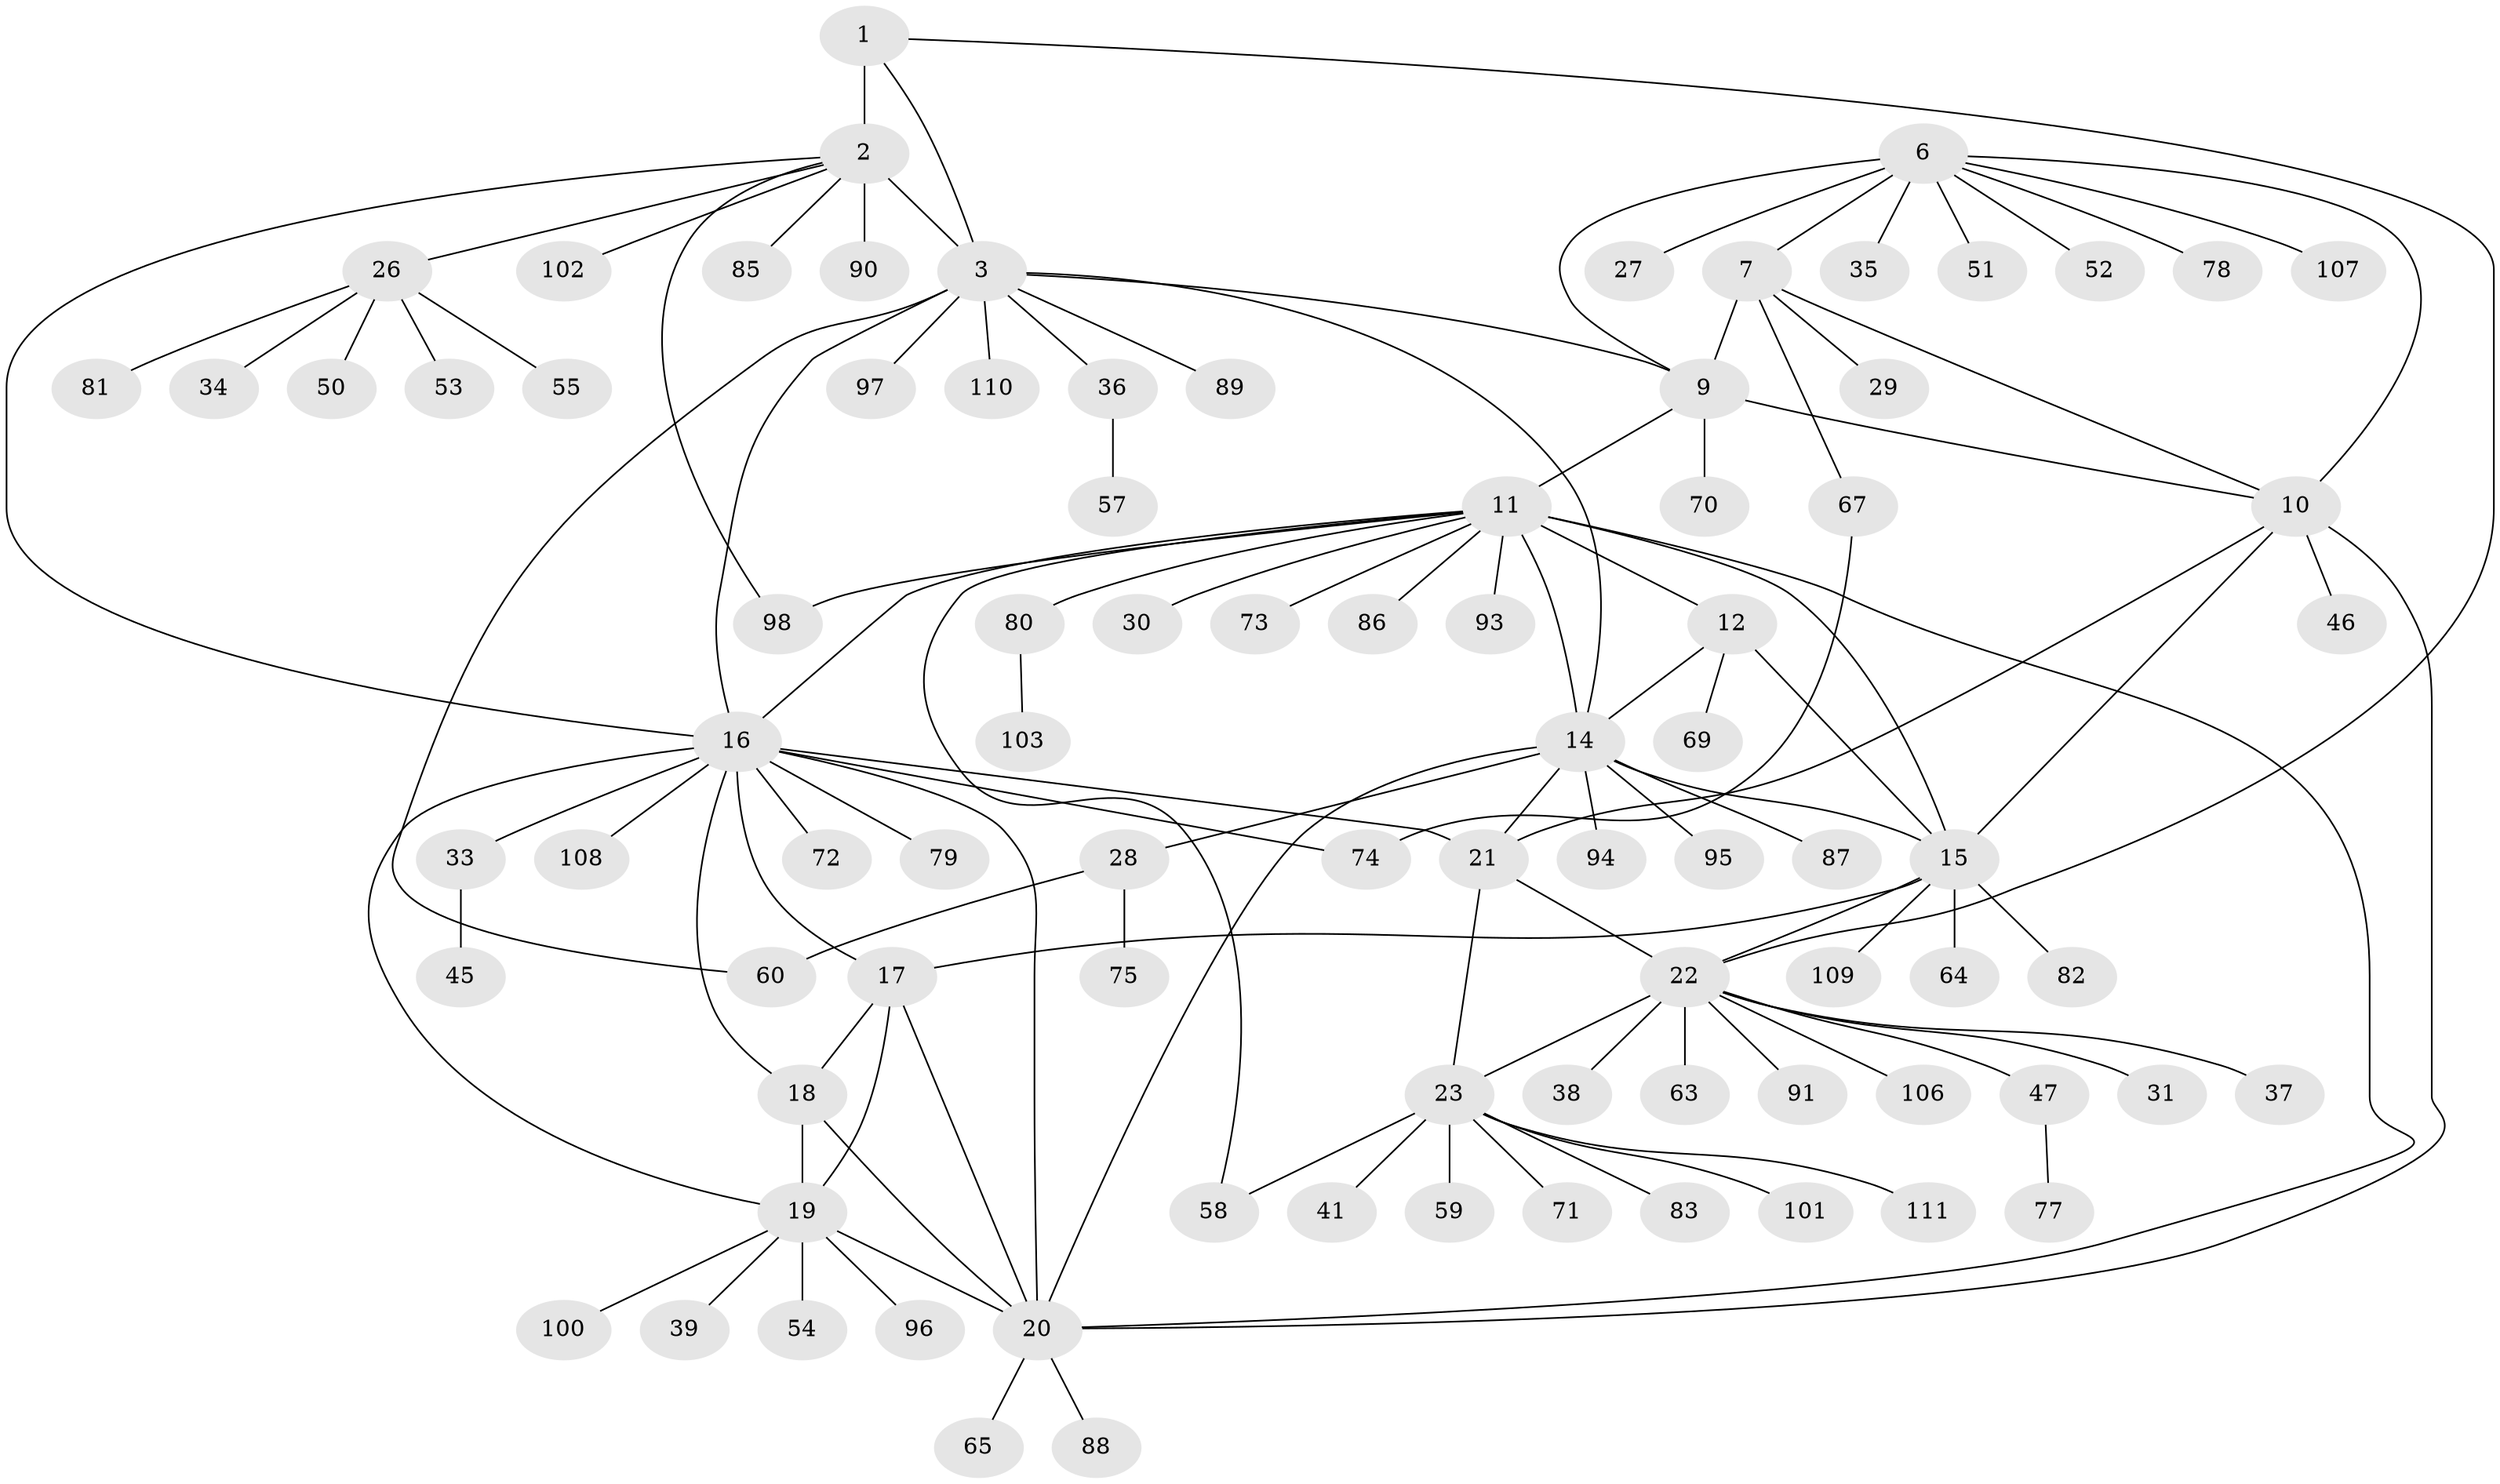 // Generated by graph-tools (version 1.1) at 2025/52/02/27/25 19:52:20]
// undirected, 87 vertices, 116 edges
graph export_dot {
graph [start="1"]
  node [color=gray90,style=filled];
  1 [super="+5"];
  2 [super="+4"];
  3 [super="+76"];
  6 [super="+8"];
  7;
  9 [super="+40"];
  10 [super="+62"];
  11 [super="+13"];
  12;
  14 [super="+44"];
  15 [super="+42"];
  16 [super="+66"];
  17 [super="+68"];
  18;
  19 [super="+49"];
  20 [super="+112"];
  21 [super="+84"];
  22 [super="+24"];
  23 [super="+25"];
  26 [super="+48"];
  27;
  28;
  29 [super="+61"];
  30;
  31 [super="+32"];
  33 [super="+43"];
  34 [super="+56"];
  35;
  36;
  37;
  38;
  39;
  41;
  45;
  46;
  47;
  50;
  51;
  52;
  53;
  54;
  55;
  57;
  58;
  59;
  60;
  63;
  64;
  65;
  67;
  69;
  70;
  71 [super="+104"];
  72;
  73;
  74;
  75;
  77 [super="+99"];
  78;
  79;
  80;
  81;
  82;
  83;
  85;
  86 [super="+92"];
  87;
  88;
  89;
  90;
  91;
  93;
  94;
  95;
  96;
  97;
  98 [super="+105"];
  100;
  101;
  102;
  103;
  106;
  107;
  108;
  109;
  110;
  111;
  1 -- 2 [weight=4];
  1 -- 3 [weight=2];
  1 -- 22;
  2 -- 3 [weight=2];
  2 -- 85;
  2 -- 102;
  2 -- 16;
  2 -- 98;
  2 -- 90;
  2 -- 26;
  3 -- 9;
  3 -- 14;
  3 -- 36;
  3 -- 60;
  3 -- 89;
  3 -- 97;
  3 -- 110;
  3 -- 16;
  6 -- 7 [weight=2];
  6 -- 9 [weight=2];
  6 -- 10 [weight=2];
  6 -- 51;
  6 -- 52;
  6 -- 107;
  6 -- 35;
  6 -- 27;
  6 -- 78;
  7 -- 9;
  7 -- 10;
  7 -- 29;
  7 -- 67;
  9 -- 10;
  9 -- 70;
  9 -- 11;
  10 -- 20;
  10 -- 21;
  10 -- 46;
  10 -- 15;
  11 -- 12 [weight=2];
  11 -- 14 [weight=2];
  11 -- 15 [weight=2];
  11 -- 30;
  11 -- 73;
  11 -- 86;
  11 -- 93;
  11 -- 98;
  11 -- 80;
  11 -- 16;
  11 -- 20;
  11 -- 58;
  12 -- 14;
  12 -- 15;
  12 -- 69;
  14 -- 15;
  14 -- 28;
  14 -- 87;
  14 -- 94;
  14 -- 95;
  14 -- 20;
  14 -- 21;
  15 -- 22;
  15 -- 64;
  15 -- 82;
  15 -- 109;
  15 -- 17;
  16 -- 17;
  16 -- 18;
  16 -- 19;
  16 -- 20;
  16 -- 21;
  16 -- 33;
  16 -- 72;
  16 -- 79;
  16 -- 108;
  16 -- 74;
  17 -- 18;
  17 -- 19;
  17 -- 20;
  18 -- 19;
  18 -- 20;
  19 -- 20;
  19 -- 39;
  19 -- 96;
  19 -- 100;
  19 -- 54;
  20 -- 65;
  20 -- 88;
  21 -- 22 [weight=2];
  21 -- 23 [weight=2];
  22 -- 23 [weight=4];
  22 -- 38;
  22 -- 63;
  22 -- 37;
  22 -- 106;
  22 -- 47;
  22 -- 91;
  22 -- 31;
  23 -- 58;
  23 -- 71;
  23 -- 83;
  23 -- 111;
  23 -- 41;
  23 -- 101;
  23 -- 59;
  26 -- 34;
  26 -- 81;
  26 -- 50;
  26 -- 53;
  26 -- 55;
  28 -- 60;
  28 -- 75;
  33 -- 45;
  36 -- 57;
  47 -- 77;
  67 -- 74;
  80 -- 103;
}
